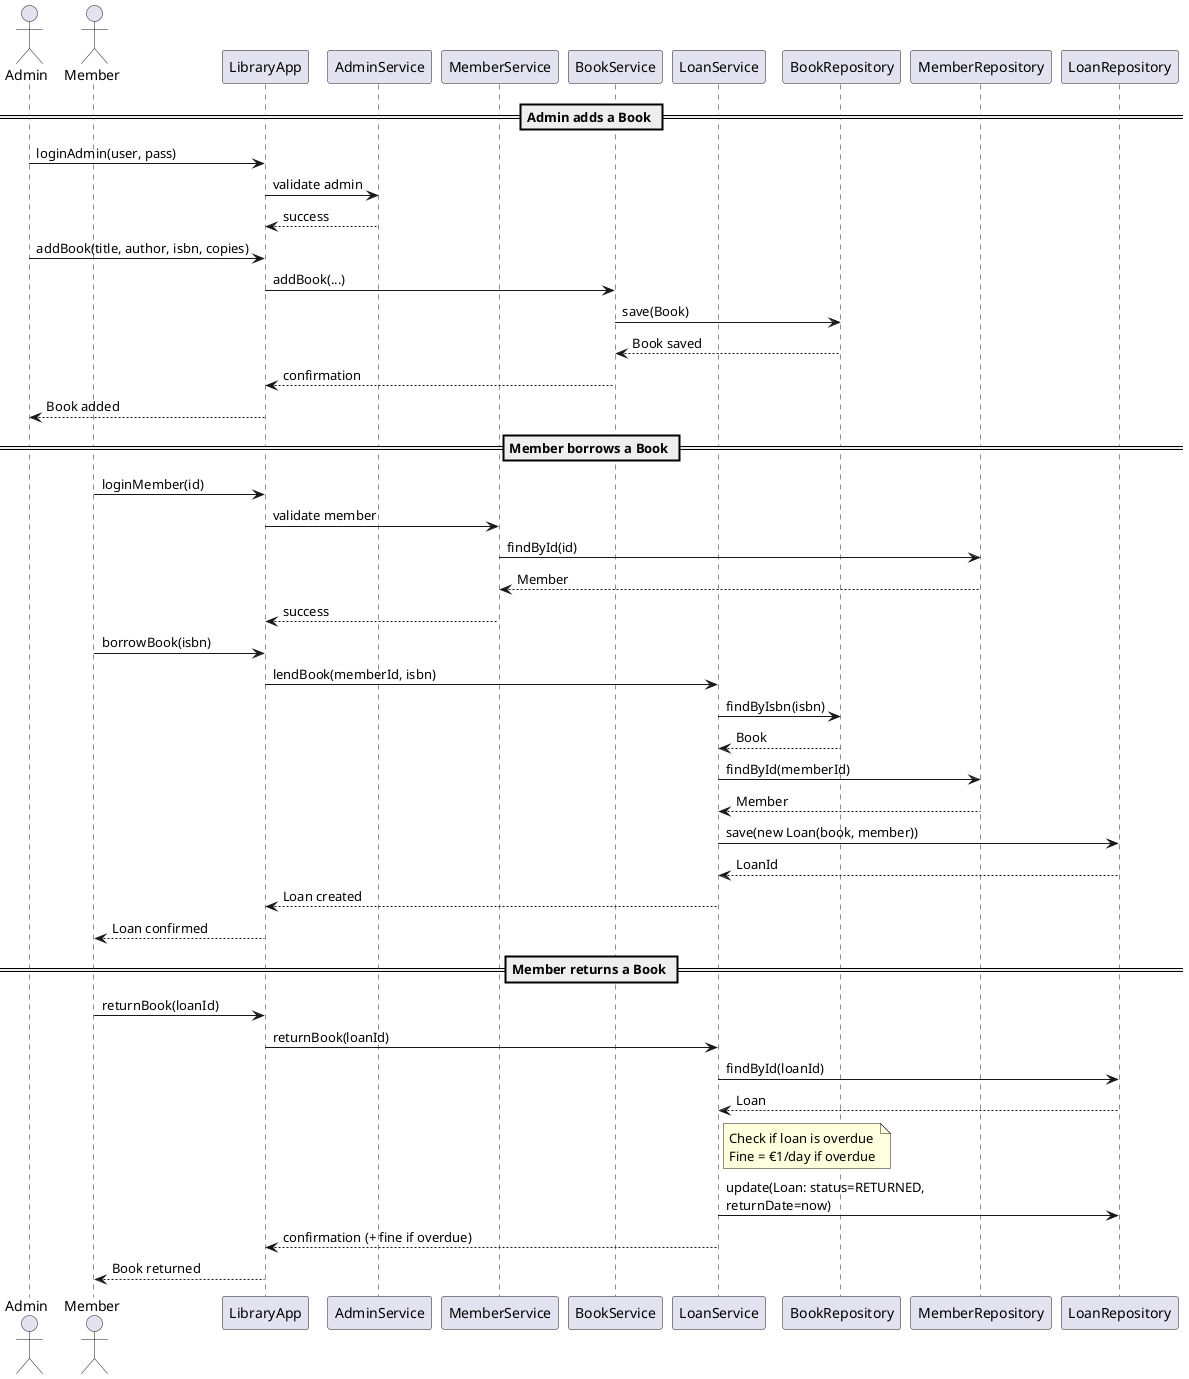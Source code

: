 @startuml
'https://plantuml.com/sequence-diagram

actor Admin
actor Member
participant "LibraryApp" as App
participant "AdminService" as AS
participant "MemberService" as MS
participant "BookService" as BS
participant "LoanService" as LS
participant "BookRepository" as BR
participant "MemberRepository" as MR
participant "LoanRepository" as LR

== Admin adds a Book ==
Admin -> App : loginAdmin(user, pass)
App -> AS : validate admin
AS --> App : success
Admin -> App : addBook(title, author, isbn, copies)
App -> BS : addBook(...)
BS -> BR : save(Book)
BR --> BS : Book saved
BS --> App : confirmation
App --> Admin : Book added

== Member borrows a Book ==
Member -> App : loginMember(id)
App -> MS : validate member
MS -> MR : findById(id)
MR --> MS : Member
MS --> App : success
Member -> App : borrowBook(isbn)
App -> LS : lendBook(memberId, isbn)
LS -> BR : findByIsbn(isbn)
BR --> LS : Book
LS -> MR : findById(memberId)
MR --> LS : Member
LS -> LR : save(new Loan(book, member))
LR --> LS : LoanId
LS --> App : Loan created
App --> Member : Loan confirmed

== Member returns a Book ==
Member -> App : returnBook(loanId)
App -> LS : returnBook(loanId)
LS -> LR : findById(loanId)
LR --> LS : Loan

note right of LS
  Check if loan is overdue
  Fine = €1/day if overdue
end note

LS -> LR : update(Loan: status=RETURNED,\nreturnDate=now)
LS --> App : confirmation (+ fine if overdue)
App --> Member : Book returned

@enduml

